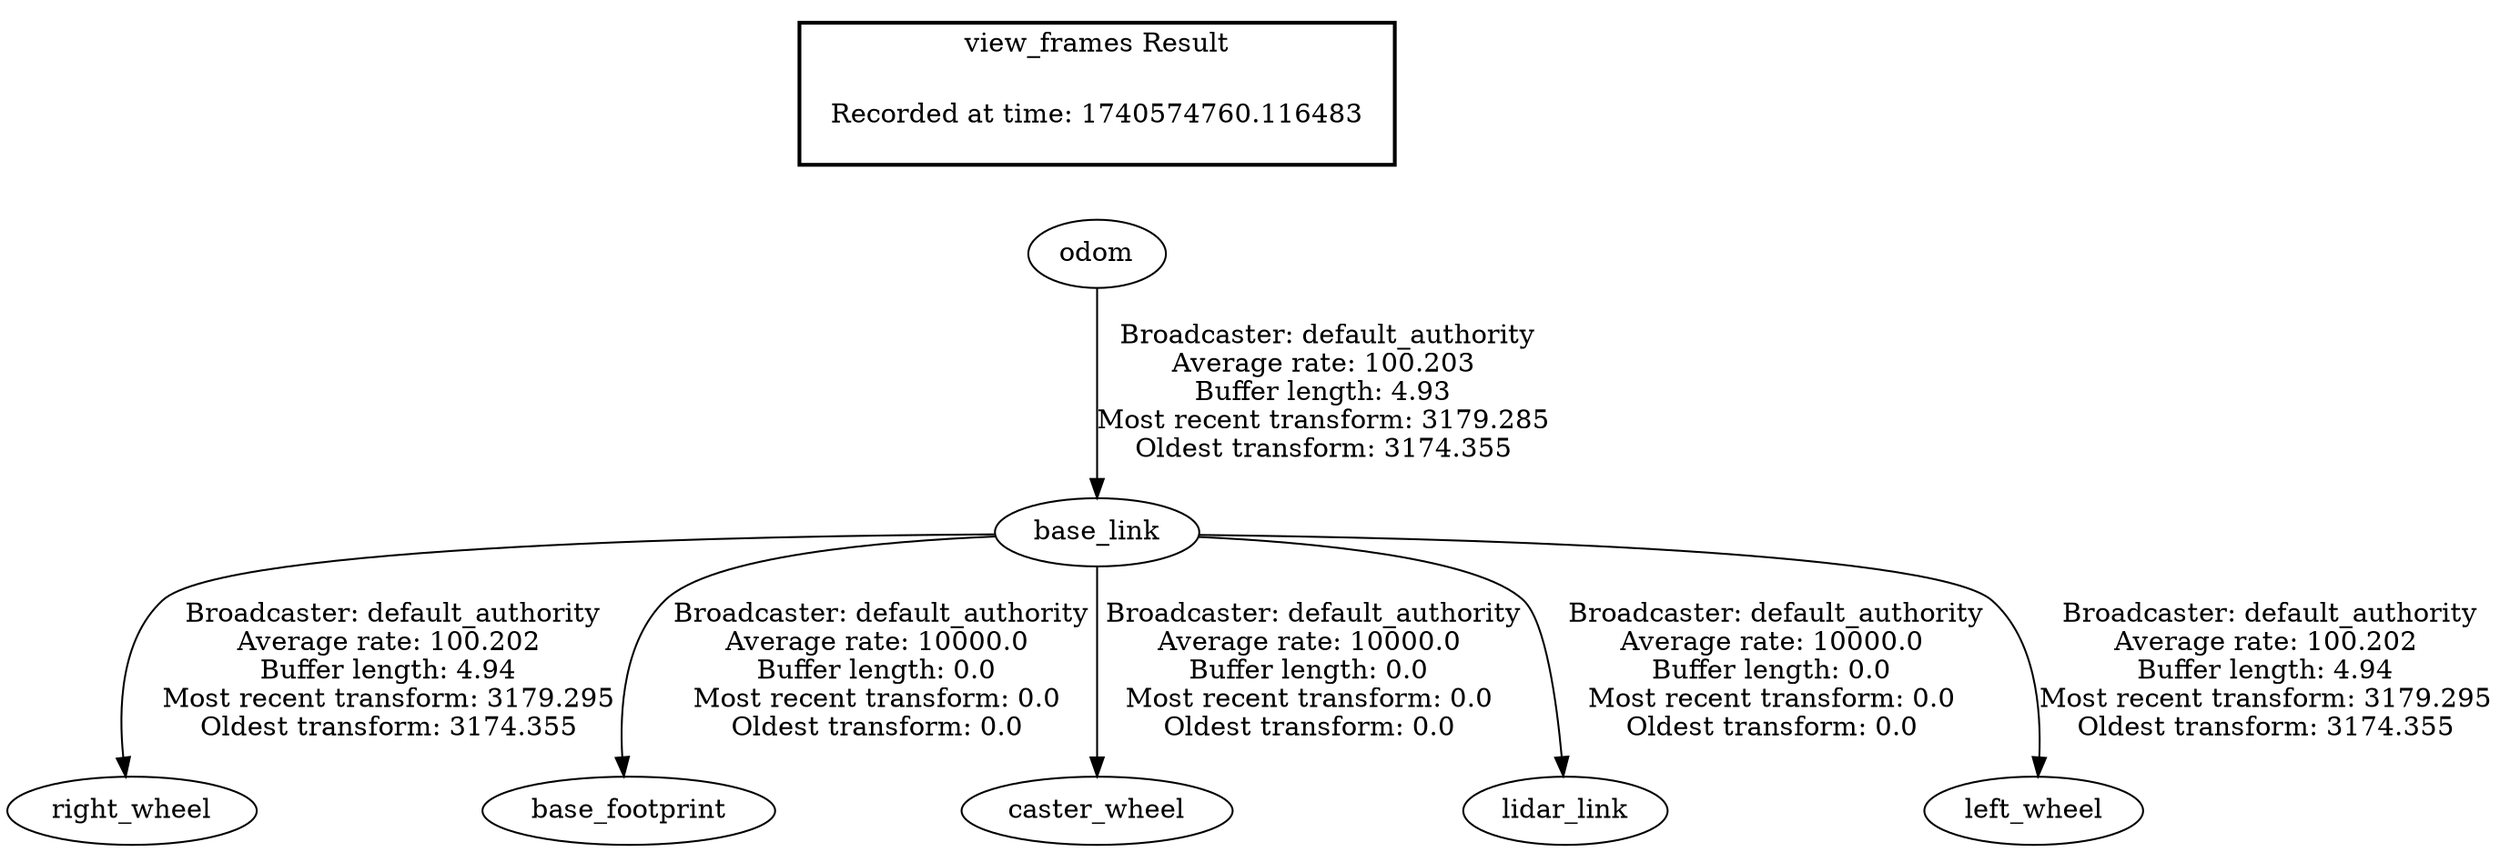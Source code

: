 digraph G {
"base_link" -> "right_wheel"[label=" Broadcaster: default_authority\nAverage rate: 100.202\nBuffer length: 4.94\nMost recent transform: 3179.295\nOldest transform: 3174.355\n"];
"odom" -> "base_link"[label=" Broadcaster: default_authority\nAverage rate: 100.203\nBuffer length: 4.93\nMost recent transform: 3179.285\nOldest transform: 3174.355\n"];
"base_link" -> "base_footprint"[label=" Broadcaster: default_authority\nAverage rate: 10000.0\nBuffer length: 0.0\nMost recent transform: 0.0\nOldest transform: 0.0\n"];
"base_link" -> "caster_wheel"[label=" Broadcaster: default_authority\nAverage rate: 10000.0\nBuffer length: 0.0\nMost recent transform: 0.0\nOldest transform: 0.0\n"];
"base_link" -> "lidar_link"[label=" Broadcaster: default_authority\nAverage rate: 10000.0\nBuffer length: 0.0\nMost recent transform: 0.0\nOldest transform: 0.0\n"];
"base_link" -> "left_wheel"[label=" Broadcaster: default_authority\nAverage rate: 100.202\nBuffer length: 4.94\nMost recent transform: 3179.295\nOldest transform: 3174.355\n"];
edge [style=invis];
 subgraph cluster_legend { style=bold; color=black; label ="view_frames Result";
"Recorded at time: 1740574760.116483"[ shape=plaintext ] ;
}->"odom";
}